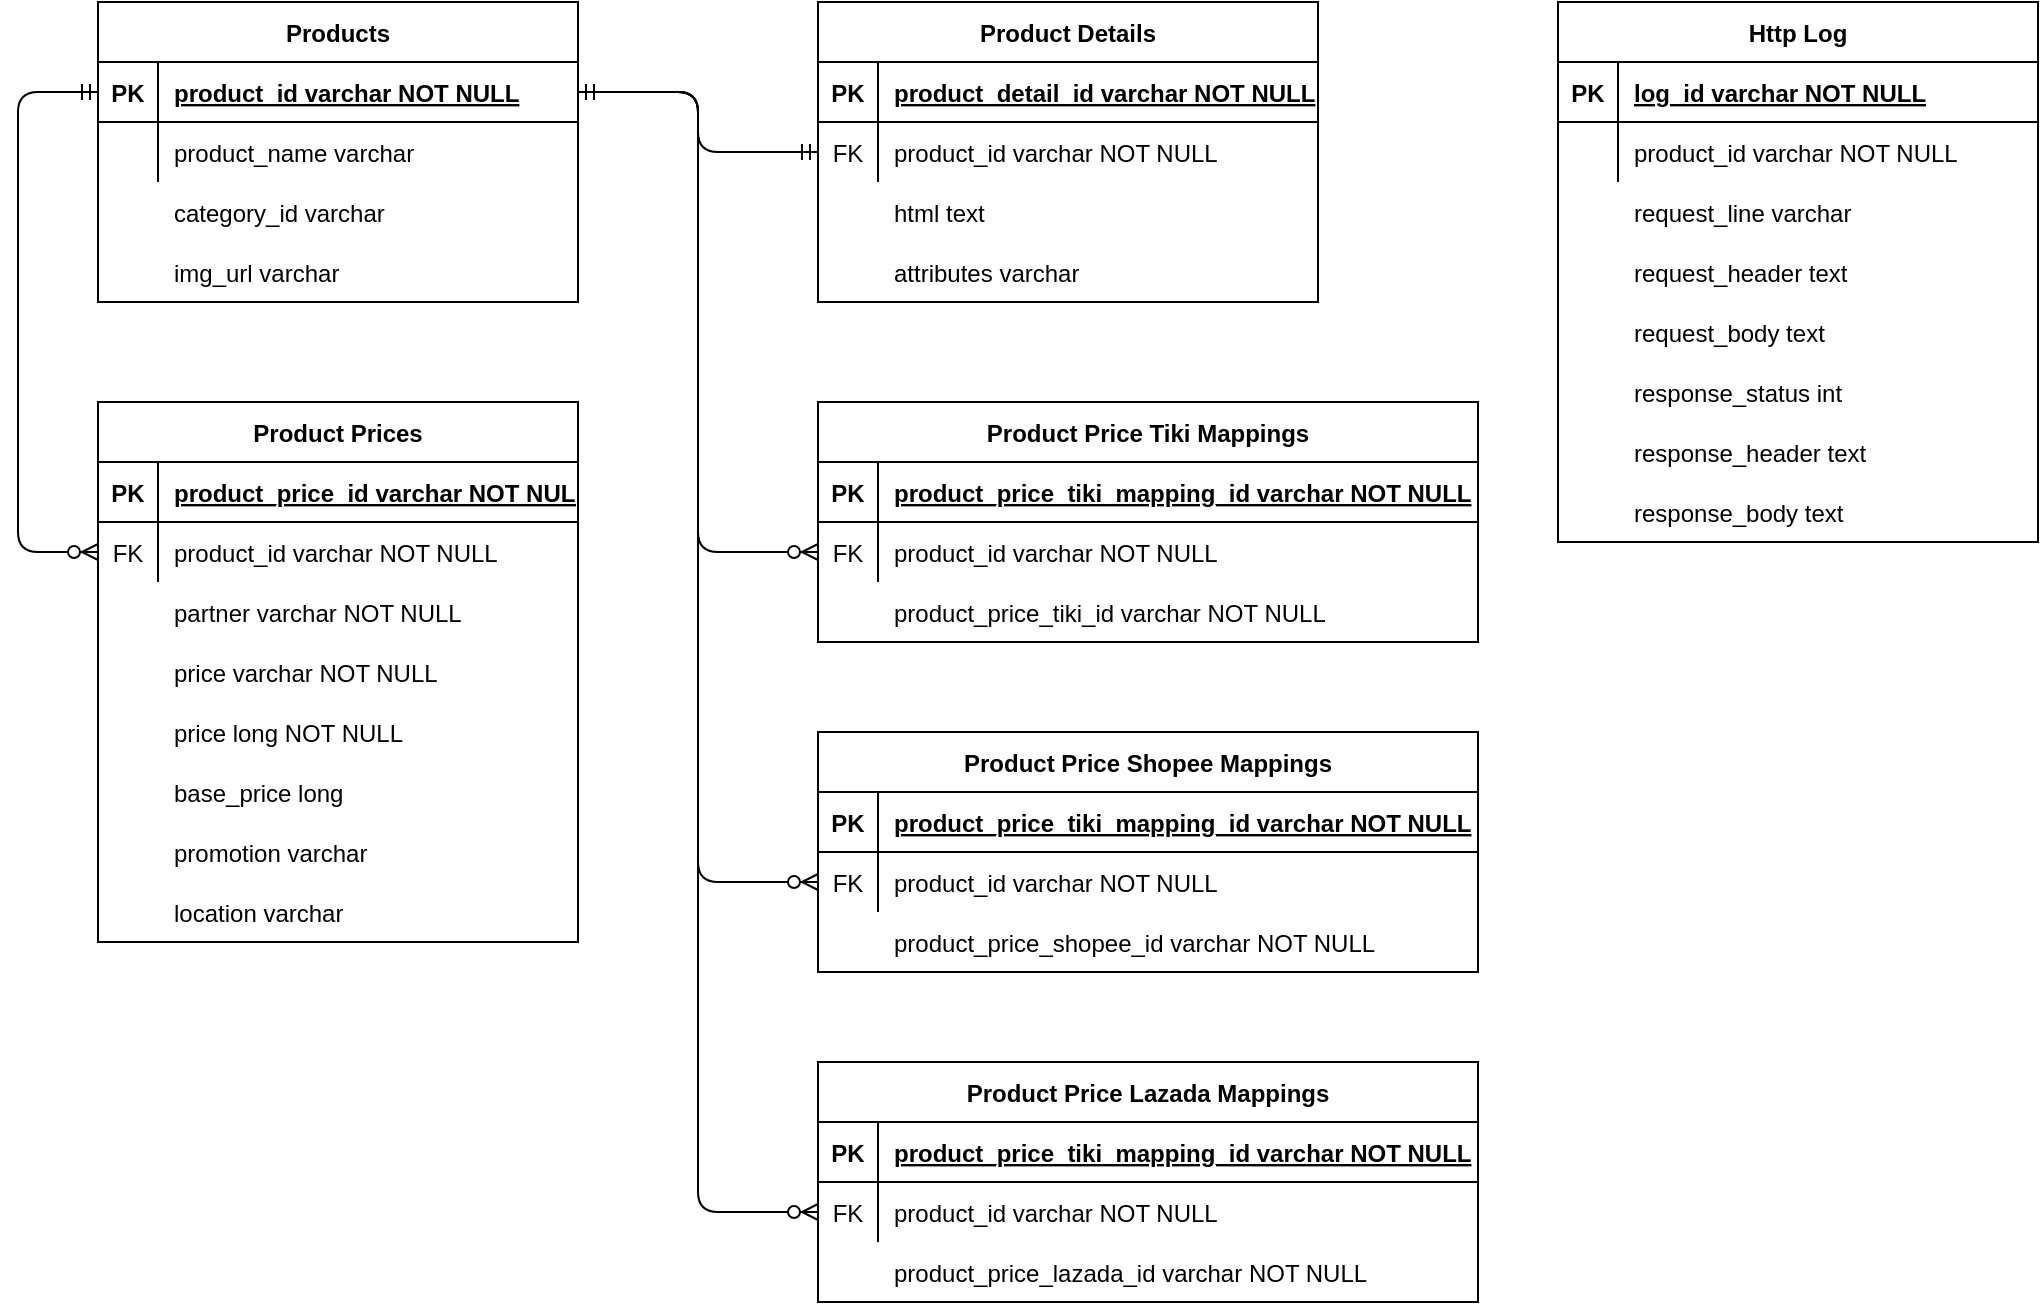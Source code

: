 <mxfile version="14.6.6" type="github">
  <diagram id="R2lEEEUBdFMjLlhIrx00" name="Page-1">
    <mxGraphModel dx="1422" dy="794" grid="1" gridSize="10" guides="1" tooltips="1" connect="1" arrows="1" fold="1" page="1" pageScale="1" pageWidth="850" pageHeight="1100" math="0" shadow="0" extFonts="Permanent Marker^https://fonts.googleapis.com/css?family=Permanent+Marker">
      <root>
        <mxCell id="0" />
        <mxCell id="1" parent="0" />
        <mxCell id="C-vyLk0tnHw3VtMMgP7b-23" value="Products" style="shape=table;startSize=30;container=1;collapsible=1;childLayout=tableLayout;fixedRows=1;rowLines=0;fontStyle=1;align=center;resizeLast=1;" parent="1" vertex="1">
          <mxGeometry x="120" y="120" width="240" height="150" as="geometry" />
        </mxCell>
        <mxCell id="C-vyLk0tnHw3VtMMgP7b-24" value="" style="shape=partialRectangle;collapsible=0;dropTarget=0;pointerEvents=0;fillColor=none;points=[[0,0.5],[1,0.5]];portConstraint=eastwest;top=0;left=0;right=0;bottom=1;" parent="C-vyLk0tnHw3VtMMgP7b-23" vertex="1">
          <mxGeometry y="30" width="240" height="30" as="geometry" />
        </mxCell>
        <mxCell id="C-vyLk0tnHw3VtMMgP7b-25" value="PK" style="shape=partialRectangle;overflow=hidden;connectable=0;fillColor=none;top=0;left=0;bottom=0;right=0;fontStyle=1;" parent="C-vyLk0tnHw3VtMMgP7b-24" vertex="1">
          <mxGeometry width="30" height="30" as="geometry" />
        </mxCell>
        <mxCell id="C-vyLk0tnHw3VtMMgP7b-26" value="product_id varchar NOT NULL " style="shape=partialRectangle;overflow=hidden;connectable=0;fillColor=none;top=0;left=0;bottom=0;right=0;align=left;spacingLeft=6;fontStyle=5;" parent="C-vyLk0tnHw3VtMMgP7b-24" vertex="1">
          <mxGeometry x="30" width="210" height="30" as="geometry" />
        </mxCell>
        <mxCell id="C-vyLk0tnHw3VtMMgP7b-27" value="" style="shape=partialRectangle;collapsible=0;dropTarget=0;pointerEvents=0;fillColor=none;points=[[0,0.5],[1,0.5]];portConstraint=eastwest;top=0;left=0;right=0;bottom=0;" parent="C-vyLk0tnHw3VtMMgP7b-23" vertex="1">
          <mxGeometry y="60" width="240" height="30" as="geometry" />
        </mxCell>
        <mxCell id="C-vyLk0tnHw3VtMMgP7b-28" value="" style="shape=partialRectangle;overflow=hidden;connectable=0;fillColor=none;top=0;left=0;bottom=0;right=0;" parent="C-vyLk0tnHw3VtMMgP7b-27" vertex="1">
          <mxGeometry width="30" height="30" as="geometry" />
        </mxCell>
        <mxCell id="C-vyLk0tnHw3VtMMgP7b-29" value="product_name varchar" style="shape=partialRectangle;overflow=hidden;connectable=0;fillColor=none;top=0;left=0;bottom=0;right=0;align=left;spacingLeft=6;" parent="C-vyLk0tnHw3VtMMgP7b-27" vertex="1">
          <mxGeometry x="30" width="210" height="30" as="geometry" />
        </mxCell>
        <mxCell id="DE8FfGPRgYdupKu9x15m-8" value="category_id varchar" style="shape=partialRectangle;overflow=hidden;connectable=0;fillColor=none;top=0;left=0;bottom=0;right=0;align=left;spacingLeft=6;" parent="1" vertex="1">
          <mxGeometry x="150" y="210" width="220" height="30" as="geometry" />
        </mxCell>
        <mxCell id="DE8FfGPRgYdupKu9x15m-9" value="img_url varchar" style="shape=partialRectangle;overflow=hidden;connectable=0;fillColor=none;top=0;left=0;bottom=0;right=0;align=left;spacingLeft=6;" parent="1" vertex="1">
          <mxGeometry x="150" y="240" width="220" height="30" as="geometry" />
        </mxCell>
        <mxCell id="DE8FfGPRgYdupKu9x15m-10" value="Product Details" style="shape=table;startSize=30;container=1;collapsible=1;childLayout=tableLayout;fixedRows=1;rowLines=0;fontStyle=1;align=center;resizeLast=1;" parent="1" vertex="1">
          <mxGeometry x="480" y="120" width="250" height="150" as="geometry" />
        </mxCell>
        <mxCell id="DE8FfGPRgYdupKu9x15m-11" value="" style="shape=partialRectangle;collapsible=0;dropTarget=0;pointerEvents=0;fillColor=none;points=[[0,0.5],[1,0.5]];portConstraint=eastwest;top=0;left=0;right=0;bottom=1;" parent="DE8FfGPRgYdupKu9x15m-10" vertex="1">
          <mxGeometry y="30" width="250" height="30" as="geometry" />
        </mxCell>
        <mxCell id="DE8FfGPRgYdupKu9x15m-12" value="PK" style="shape=partialRectangle;overflow=hidden;connectable=0;fillColor=none;top=0;left=0;bottom=0;right=0;fontStyle=1;" parent="DE8FfGPRgYdupKu9x15m-11" vertex="1">
          <mxGeometry width="30" height="30" as="geometry" />
        </mxCell>
        <mxCell id="DE8FfGPRgYdupKu9x15m-13" value="product_detail_id varchar NOT NULL" style="shape=partialRectangle;overflow=hidden;connectable=0;fillColor=none;top=0;left=0;bottom=0;right=0;align=left;spacingLeft=6;fontStyle=5;" parent="DE8FfGPRgYdupKu9x15m-11" vertex="1">
          <mxGeometry x="30" width="220" height="30" as="geometry" />
        </mxCell>
        <mxCell id="DE8FfGPRgYdupKu9x15m-14" value="" style="shape=partialRectangle;collapsible=0;dropTarget=0;pointerEvents=0;fillColor=none;points=[[0,0.5],[1,0.5]];portConstraint=eastwest;top=0;left=0;right=0;bottom=0;" parent="DE8FfGPRgYdupKu9x15m-10" vertex="1">
          <mxGeometry y="60" width="250" height="30" as="geometry" />
        </mxCell>
        <mxCell id="DE8FfGPRgYdupKu9x15m-15" value="FK" style="shape=partialRectangle;overflow=hidden;connectable=0;fillColor=none;top=0;left=0;bottom=0;right=0;" parent="DE8FfGPRgYdupKu9x15m-14" vertex="1">
          <mxGeometry width="30" height="30" as="geometry" />
        </mxCell>
        <mxCell id="DE8FfGPRgYdupKu9x15m-16" value="" style="shape=partialRectangle;overflow=hidden;connectable=0;fillColor=none;top=0;left=0;bottom=0;right=0;align=left;spacingLeft=6;" parent="DE8FfGPRgYdupKu9x15m-14" vertex="1">
          <mxGeometry x="30" width="220" height="30" as="geometry" />
        </mxCell>
        <mxCell id="DE8FfGPRgYdupKu9x15m-17" value="attributes varchar" style="shape=partialRectangle;overflow=hidden;connectable=0;fillColor=none;top=0;left=0;bottom=0;right=0;align=left;spacingLeft=6;" parent="1" vertex="1">
          <mxGeometry x="510" y="240" width="220" height="30" as="geometry" />
        </mxCell>
        <mxCell id="DE8FfGPRgYdupKu9x15m-20" value="" style="edgeStyle=orthogonalEdgeStyle;fontSize=12;html=1;endArrow=ERmandOne;startArrow=ERmandOne;exitX=1;exitY=0.5;exitDx=0;exitDy=0;entryX=0;entryY=0.5;entryDx=0;entryDy=0;" parent="1" source="C-vyLk0tnHw3VtMMgP7b-24" target="DE8FfGPRgYdupKu9x15m-14" edge="1">
          <mxGeometry width="100" height="100" relative="1" as="geometry">
            <mxPoint x="360" y="140" as="sourcePoint" />
            <mxPoint x="410" y="220" as="targetPoint" />
          </mxGeometry>
        </mxCell>
        <mxCell id="DE8FfGPRgYdupKu9x15m-21" value="Product Prices" style="shape=table;startSize=30;container=1;collapsible=1;childLayout=tableLayout;fixedRows=1;rowLines=0;fontStyle=1;align=center;resizeLast=1;" parent="1" vertex="1">
          <mxGeometry x="120" y="320" width="240" height="270" as="geometry" />
        </mxCell>
        <mxCell id="DE8FfGPRgYdupKu9x15m-22" value="" style="shape=partialRectangle;collapsible=0;dropTarget=0;pointerEvents=0;fillColor=none;points=[[0,0.5],[1,0.5]];portConstraint=eastwest;top=0;left=0;right=0;bottom=1;" parent="DE8FfGPRgYdupKu9x15m-21" vertex="1">
          <mxGeometry y="30" width="240" height="30" as="geometry" />
        </mxCell>
        <mxCell id="DE8FfGPRgYdupKu9x15m-23" value="PK" style="shape=partialRectangle;overflow=hidden;connectable=0;fillColor=none;top=0;left=0;bottom=0;right=0;fontStyle=1;" parent="DE8FfGPRgYdupKu9x15m-22" vertex="1">
          <mxGeometry width="30" height="30" as="geometry" />
        </mxCell>
        <mxCell id="DE8FfGPRgYdupKu9x15m-24" value="product_price_id varchar NOT NULL " style="shape=partialRectangle;overflow=hidden;connectable=0;fillColor=none;top=0;left=0;bottom=0;right=0;align=left;spacingLeft=6;fontStyle=5;" parent="DE8FfGPRgYdupKu9x15m-22" vertex="1">
          <mxGeometry x="30" width="210" height="30" as="geometry" />
        </mxCell>
        <mxCell id="DE8FfGPRgYdupKu9x15m-25" value="" style="shape=partialRectangle;collapsible=0;dropTarget=0;pointerEvents=0;fillColor=none;points=[[0,0.5],[1,0.5]];portConstraint=eastwest;top=0;left=0;right=0;bottom=0;" parent="DE8FfGPRgYdupKu9x15m-21" vertex="1">
          <mxGeometry y="60" width="240" height="30" as="geometry" />
        </mxCell>
        <mxCell id="DE8FfGPRgYdupKu9x15m-26" value="FK" style="shape=partialRectangle;overflow=hidden;connectable=0;fillColor=none;top=0;left=0;bottom=0;right=0;" parent="DE8FfGPRgYdupKu9x15m-25" vertex="1">
          <mxGeometry width="30" height="30" as="geometry" />
        </mxCell>
        <mxCell id="DE8FfGPRgYdupKu9x15m-27" value="product_id varchar NOT NULL" style="shape=partialRectangle;overflow=hidden;connectable=0;fillColor=none;top=0;left=0;bottom=0;right=0;align=left;spacingLeft=6;" parent="DE8FfGPRgYdupKu9x15m-25" vertex="1">
          <mxGeometry x="30" width="210" height="30" as="geometry" />
        </mxCell>
        <mxCell id="DE8FfGPRgYdupKu9x15m-30" value="partner varchar NOT NULL" style="shape=partialRectangle;overflow=hidden;connectable=0;fillColor=none;top=0;left=0;bottom=0;right=0;align=left;spacingLeft=6;" parent="1" vertex="1">
          <mxGeometry x="150" y="410" width="220" height="30" as="geometry" />
        </mxCell>
        <mxCell id="DE8FfGPRgYdupKu9x15m-31" value="price long NOT NULL" style="shape=partialRectangle;overflow=hidden;connectable=0;fillColor=none;top=0;left=0;bottom=0;right=0;align=left;spacingLeft=6;" parent="1" vertex="1">
          <mxGeometry x="150" y="470" width="220" height="30" as="geometry" />
        </mxCell>
        <mxCell id="DE8FfGPRgYdupKu9x15m-32" value="base_price long" style="shape=partialRectangle;overflow=hidden;connectable=0;fillColor=none;top=0;left=0;bottom=0;right=0;align=left;spacingLeft=6;" parent="1" vertex="1">
          <mxGeometry x="150" y="500" width="220" height="30" as="geometry" />
        </mxCell>
        <mxCell id="DE8FfGPRgYdupKu9x15m-33" value="promotion varchar" style="shape=partialRectangle;overflow=hidden;connectable=0;fillColor=none;top=0;left=0;bottom=0;right=0;align=left;spacingLeft=6;" parent="1" vertex="1">
          <mxGeometry x="150" y="530" width="220" height="30" as="geometry" />
        </mxCell>
        <mxCell id="DE8FfGPRgYdupKu9x15m-34" value="price varchar NOT NULL" style="shape=partialRectangle;overflow=hidden;connectable=0;fillColor=none;top=0;left=0;bottom=0;right=0;align=left;spacingLeft=6;" parent="1" vertex="1">
          <mxGeometry x="150" y="440" width="220" height="30" as="geometry" />
        </mxCell>
        <mxCell id="DE8FfGPRgYdupKu9x15m-35" value="location varchar" style="shape=partialRectangle;overflow=hidden;connectable=0;fillColor=none;top=0;left=0;bottom=0;right=0;align=left;spacingLeft=6;" parent="1" vertex="1">
          <mxGeometry x="150" y="560" width="220" height="30" as="geometry" />
        </mxCell>
        <mxCell id="DE8FfGPRgYdupKu9x15m-36" value="product_id varchar NOT NULL" style="shape=partialRectangle;overflow=hidden;connectable=0;fillColor=none;top=0;left=0;bottom=0;right=0;align=left;spacingLeft=6;" parent="1" vertex="1">
          <mxGeometry x="510" y="180" width="220" height="30" as="geometry" />
        </mxCell>
        <mxCell id="DE8FfGPRgYdupKu9x15m-37" value="html text" style="shape=partialRectangle;overflow=hidden;connectable=0;fillColor=none;top=0;left=0;bottom=0;right=0;align=left;spacingLeft=6;" parent="1" vertex="1">
          <mxGeometry x="510" y="210" width="220" height="30" as="geometry" />
        </mxCell>
        <mxCell id="DE8FfGPRgYdupKu9x15m-38" value="" style="fontSize=12;html=1;endArrow=ERzeroToMany;startArrow=ERmandOne;entryX=0;entryY=0.5;entryDx=0;entryDy=0;exitX=0;exitY=0.5;exitDx=0;exitDy=0;edgeStyle=orthogonalEdgeStyle;" parent="1" source="C-vyLk0tnHw3VtMMgP7b-24" target="DE8FfGPRgYdupKu9x15m-25" edge="1">
          <mxGeometry width="100" height="100" relative="1" as="geometry">
            <mxPoint x="30" y="430" as="sourcePoint" />
            <mxPoint x="90" y="210" as="targetPoint" />
            <Array as="points">
              <mxPoint x="80" y="165" />
              <mxPoint x="80" y="395" />
            </Array>
          </mxGeometry>
        </mxCell>
        <mxCell id="DE8FfGPRgYdupKu9x15m-46" value="Product Price Tiki Mappings" style="shape=table;startSize=30;container=1;collapsible=1;childLayout=tableLayout;fixedRows=1;rowLines=0;fontStyle=1;align=center;resizeLast=1;" parent="1" vertex="1">
          <mxGeometry x="480" y="320" width="330" height="120" as="geometry" />
        </mxCell>
        <mxCell id="DE8FfGPRgYdupKu9x15m-47" value="" style="shape=partialRectangle;collapsible=0;dropTarget=0;pointerEvents=0;fillColor=none;points=[[0,0.5],[1,0.5]];portConstraint=eastwest;top=0;left=0;right=0;bottom=1;" parent="DE8FfGPRgYdupKu9x15m-46" vertex="1">
          <mxGeometry y="30" width="330" height="30" as="geometry" />
        </mxCell>
        <mxCell id="DE8FfGPRgYdupKu9x15m-48" value="PK" style="shape=partialRectangle;overflow=hidden;connectable=0;fillColor=none;top=0;left=0;bottom=0;right=0;fontStyle=1;" parent="DE8FfGPRgYdupKu9x15m-47" vertex="1">
          <mxGeometry width="30" height="30" as="geometry" />
        </mxCell>
        <mxCell id="DE8FfGPRgYdupKu9x15m-49" value="product_price_tiki_mapping_id varchar NOT NULL " style="shape=partialRectangle;overflow=hidden;connectable=0;fillColor=none;top=0;left=0;bottom=0;right=0;align=left;spacingLeft=6;fontStyle=5;" parent="DE8FfGPRgYdupKu9x15m-47" vertex="1">
          <mxGeometry x="30" width="300" height="30" as="geometry" />
        </mxCell>
        <mxCell id="DE8FfGPRgYdupKu9x15m-50" value="" style="shape=partialRectangle;collapsible=0;dropTarget=0;pointerEvents=0;fillColor=none;points=[[0,0.5],[1,0.5]];portConstraint=eastwest;top=0;left=0;right=0;bottom=0;" parent="DE8FfGPRgYdupKu9x15m-46" vertex="1">
          <mxGeometry y="60" width="330" height="30" as="geometry" />
        </mxCell>
        <mxCell id="DE8FfGPRgYdupKu9x15m-51" value="FK" style="shape=partialRectangle;overflow=hidden;connectable=0;fillColor=none;top=0;left=0;bottom=0;right=0;" parent="DE8FfGPRgYdupKu9x15m-50" vertex="1">
          <mxGeometry width="30" height="30" as="geometry" />
        </mxCell>
        <mxCell id="DE8FfGPRgYdupKu9x15m-52" value="product_id varchar NOT NULL" style="shape=partialRectangle;overflow=hidden;connectable=0;fillColor=none;top=0;left=0;bottom=0;right=0;align=left;spacingLeft=6;" parent="DE8FfGPRgYdupKu9x15m-50" vertex="1">
          <mxGeometry x="30" width="300" height="30" as="geometry" />
        </mxCell>
        <mxCell id="DE8FfGPRgYdupKu9x15m-53" value="product_price_tiki_id varchar NOT NULL" style="shape=partialRectangle;overflow=hidden;connectable=0;fillColor=none;top=0;left=0;bottom=0;right=0;align=left;spacingLeft=6;" parent="1" vertex="1">
          <mxGeometry x="510" y="410" width="300" height="30" as="geometry" />
        </mxCell>
        <mxCell id="DE8FfGPRgYdupKu9x15m-56" value="" style="edgeStyle=orthogonalEdgeStyle;fontSize=12;html=1;endArrow=ERzeroToMany;startArrow=ERmandOne;entryX=0;entryY=0.5;entryDx=0;entryDy=0;exitX=1;exitY=0.5;exitDx=0;exitDy=0;" parent="1" source="C-vyLk0tnHw3VtMMgP7b-24" target="DE8FfGPRgYdupKu9x15m-50" edge="1">
          <mxGeometry width="100" height="100" relative="1" as="geometry">
            <mxPoint x="360" y="380" as="sourcePoint" />
            <mxPoint x="460" y="280" as="targetPoint" />
          </mxGeometry>
        </mxCell>
        <mxCell id="DE8FfGPRgYdupKu9x15m-57" value="Product Price Shopee Mappings" style="shape=table;startSize=30;container=1;collapsible=1;childLayout=tableLayout;fixedRows=1;rowLines=0;fontStyle=1;align=center;resizeLast=1;" parent="1" vertex="1">
          <mxGeometry x="480" y="485" width="330" height="120" as="geometry" />
        </mxCell>
        <mxCell id="DE8FfGPRgYdupKu9x15m-58" value="" style="shape=partialRectangle;collapsible=0;dropTarget=0;pointerEvents=0;fillColor=none;points=[[0,0.5],[1,0.5]];portConstraint=eastwest;top=0;left=0;right=0;bottom=1;" parent="DE8FfGPRgYdupKu9x15m-57" vertex="1">
          <mxGeometry y="30" width="330" height="30" as="geometry" />
        </mxCell>
        <mxCell id="DE8FfGPRgYdupKu9x15m-59" value="PK" style="shape=partialRectangle;overflow=hidden;connectable=0;fillColor=none;top=0;left=0;bottom=0;right=0;fontStyle=1;" parent="DE8FfGPRgYdupKu9x15m-58" vertex="1">
          <mxGeometry width="30" height="30" as="geometry" />
        </mxCell>
        <mxCell id="DE8FfGPRgYdupKu9x15m-60" value="product_price_tiki_mapping_id varchar NOT NULL " style="shape=partialRectangle;overflow=hidden;connectable=0;fillColor=none;top=0;left=0;bottom=0;right=0;align=left;spacingLeft=6;fontStyle=5;" parent="DE8FfGPRgYdupKu9x15m-58" vertex="1">
          <mxGeometry x="30" width="300" height="30" as="geometry" />
        </mxCell>
        <mxCell id="DE8FfGPRgYdupKu9x15m-61" value="" style="shape=partialRectangle;collapsible=0;dropTarget=0;pointerEvents=0;fillColor=none;points=[[0,0.5],[1,0.5]];portConstraint=eastwest;top=0;left=0;right=0;bottom=0;" parent="DE8FfGPRgYdupKu9x15m-57" vertex="1">
          <mxGeometry y="60" width="330" height="30" as="geometry" />
        </mxCell>
        <mxCell id="DE8FfGPRgYdupKu9x15m-62" value="FK" style="shape=partialRectangle;overflow=hidden;connectable=0;fillColor=none;top=0;left=0;bottom=0;right=0;" parent="DE8FfGPRgYdupKu9x15m-61" vertex="1">
          <mxGeometry width="30" height="30" as="geometry" />
        </mxCell>
        <mxCell id="DE8FfGPRgYdupKu9x15m-63" value="product_id varchar NOT NULL" style="shape=partialRectangle;overflow=hidden;connectable=0;fillColor=none;top=0;left=0;bottom=0;right=0;align=left;spacingLeft=6;" parent="DE8FfGPRgYdupKu9x15m-61" vertex="1">
          <mxGeometry x="30" width="300" height="30" as="geometry" />
        </mxCell>
        <mxCell id="DE8FfGPRgYdupKu9x15m-64" value="Product Price Lazada Mappings" style="shape=table;startSize=30;container=1;collapsible=1;childLayout=tableLayout;fixedRows=1;rowLines=0;fontStyle=1;align=center;resizeLast=1;" parent="1" vertex="1">
          <mxGeometry x="480" y="650" width="330" height="120" as="geometry" />
        </mxCell>
        <mxCell id="DE8FfGPRgYdupKu9x15m-65" value="" style="shape=partialRectangle;collapsible=0;dropTarget=0;pointerEvents=0;fillColor=none;points=[[0,0.5],[1,0.5]];portConstraint=eastwest;top=0;left=0;right=0;bottom=1;" parent="DE8FfGPRgYdupKu9x15m-64" vertex="1">
          <mxGeometry y="30" width="330" height="30" as="geometry" />
        </mxCell>
        <mxCell id="DE8FfGPRgYdupKu9x15m-66" value="PK" style="shape=partialRectangle;overflow=hidden;connectable=0;fillColor=none;top=0;left=0;bottom=0;right=0;fontStyle=1;" parent="DE8FfGPRgYdupKu9x15m-65" vertex="1">
          <mxGeometry width="30" height="30" as="geometry" />
        </mxCell>
        <mxCell id="DE8FfGPRgYdupKu9x15m-67" value="product_price_tiki_mapping_id varchar NOT NULL " style="shape=partialRectangle;overflow=hidden;connectable=0;fillColor=none;top=0;left=0;bottom=0;right=0;align=left;spacingLeft=6;fontStyle=5;" parent="DE8FfGPRgYdupKu9x15m-65" vertex="1">
          <mxGeometry x="30" width="300" height="30" as="geometry" />
        </mxCell>
        <mxCell id="DE8FfGPRgYdupKu9x15m-68" value="" style="shape=partialRectangle;collapsible=0;dropTarget=0;pointerEvents=0;fillColor=none;points=[[0,0.5],[1,0.5]];portConstraint=eastwest;top=0;left=0;right=0;bottom=0;" parent="DE8FfGPRgYdupKu9x15m-64" vertex="1">
          <mxGeometry y="60" width="330" height="30" as="geometry" />
        </mxCell>
        <mxCell id="DE8FfGPRgYdupKu9x15m-69" value="FK" style="shape=partialRectangle;overflow=hidden;connectable=0;fillColor=none;top=0;left=0;bottom=0;right=0;" parent="DE8FfGPRgYdupKu9x15m-68" vertex="1">
          <mxGeometry width="30" height="30" as="geometry" />
        </mxCell>
        <mxCell id="DE8FfGPRgYdupKu9x15m-70" value="product_id varchar NOT NULL" style="shape=partialRectangle;overflow=hidden;connectable=0;fillColor=none;top=0;left=0;bottom=0;right=0;align=left;spacingLeft=6;" parent="DE8FfGPRgYdupKu9x15m-68" vertex="1">
          <mxGeometry x="30" width="300" height="30" as="geometry" />
        </mxCell>
        <mxCell id="DE8FfGPRgYdupKu9x15m-71" value="" style="edgeStyle=orthogonalEdgeStyle;fontSize=12;html=1;endArrow=ERzeroToMany;startArrow=ERmandOne;entryX=0;entryY=0.5;entryDx=0;entryDy=0;exitX=1;exitY=0.5;exitDx=0;exitDy=0;" parent="1" source="C-vyLk0tnHw3VtMMgP7b-24" target="DE8FfGPRgYdupKu9x15m-61" edge="1">
          <mxGeometry width="100" height="100" relative="1" as="geometry">
            <mxPoint x="320" y="230" as="sourcePoint" />
            <mxPoint x="390" y="500" as="targetPoint" />
          </mxGeometry>
        </mxCell>
        <mxCell id="DE8FfGPRgYdupKu9x15m-72" value="" style="edgeStyle=orthogonalEdgeStyle;fontSize=12;html=1;endArrow=ERzeroToMany;startArrow=ERmandOne;entryX=0;entryY=0.5;entryDx=0;entryDy=0;exitX=1;exitY=0.5;exitDx=0;exitDy=0;" parent="1" source="C-vyLk0tnHw3VtMMgP7b-24" target="DE8FfGPRgYdupKu9x15m-68" edge="1">
          <mxGeometry width="100" height="100" relative="1" as="geometry">
            <mxPoint x="390" y="185" as="sourcePoint" />
            <mxPoint x="460" y="455" as="targetPoint" />
          </mxGeometry>
        </mxCell>
        <mxCell id="DE8FfGPRgYdupKu9x15m-74" value="product_price_shopee_id varchar NOT NULL" style="shape=partialRectangle;overflow=hidden;connectable=0;fillColor=none;top=0;left=0;bottom=0;right=0;align=left;spacingLeft=6;" parent="1" vertex="1">
          <mxGeometry x="510" y="575" width="300" height="30" as="geometry" />
        </mxCell>
        <mxCell id="DE8FfGPRgYdupKu9x15m-75" value="product_price_lazada_id varchar NOT NULL" style="shape=partialRectangle;overflow=hidden;connectable=0;fillColor=none;top=0;left=0;bottom=0;right=0;align=left;spacingLeft=6;" parent="1" vertex="1">
          <mxGeometry x="510" y="740" width="300" height="30" as="geometry" />
        </mxCell>
        <mxCell id="MZhvFy97BqWRqy6QKn_z-1" value="Http Log" style="shape=table;startSize=30;container=1;collapsible=1;childLayout=tableLayout;fixedRows=1;rowLines=0;fontStyle=1;align=center;resizeLast=1;" parent="1" vertex="1">
          <mxGeometry x="850" y="120" width="240" height="270" as="geometry" />
        </mxCell>
        <mxCell id="MZhvFy97BqWRqy6QKn_z-2" value="" style="shape=partialRectangle;collapsible=0;dropTarget=0;pointerEvents=0;fillColor=none;points=[[0,0.5],[1,0.5]];portConstraint=eastwest;top=0;left=0;right=0;bottom=1;" parent="MZhvFy97BqWRqy6QKn_z-1" vertex="1">
          <mxGeometry y="30" width="240" height="30" as="geometry" />
        </mxCell>
        <mxCell id="MZhvFy97BqWRqy6QKn_z-3" value="PK" style="shape=partialRectangle;overflow=hidden;connectable=0;fillColor=none;top=0;left=0;bottom=0;right=0;fontStyle=1;" parent="MZhvFy97BqWRqy6QKn_z-2" vertex="1">
          <mxGeometry width="30" height="30" as="geometry" />
        </mxCell>
        <mxCell id="MZhvFy97BqWRqy6QKn_z-4" value="log_id varchar NOT NULL " style="shape=partialRectangle;overflow=hidden;connectable=0;fillColor=none;top=0;left=0;bottom=0;right=0;align=left;spacingLeft=6;fontStyle=5;" parent="MZhvFy97BqWRqy6QKn_z-2" vertex="1">
          <mxGeometry x="30" width="210" height="30" as="geometry" />
        </mxCell>
        <mxCell id="MZhvFy97BqWRqy6QKn_z-5" value="" style="shape=partialRectangle;collapsible=0;dropTarget=0;pointerEvents=0;fillColor=none;points=[[0,0.5],[1,0.5]];portConstraint=eastwest;top=0;left=0;right=0;bottom=0;" parent="MZhvFy97BqWRqy6QKn_z-1" vertex="1">
          <mxGeometry y="60" width="240" height="30" as="geometry" />
        </mxCell>
        <mxCell id="MZhvFy97BqWRqy6QKn_z-6" value="" style="shape=partialRectangle;overflow=hidden;connectable=0;fillColor=none;top=0;left=0;bottom=0;right=0;" parent="MZhvFy97BqWRqy6QKn_z-5" vertex="1">
          <mxGeometry width="30" height="30" as="geometry" />
        </mxCell>
        <mxCell id="MZhvFy97BqWRqy6QKn_z-7" value="product_id varchar NOT NULL" style="shape=partialRectangle;overflow=hidden;connectable=0;fillColor=none;top=0;left=0;bottom=0;right=0;align=left;spacingLeft=6;" parent="MZhvFy97BqWRqy6QKn_z-5" vertex="1">
          <mxGeometry x="30" width="210" height="30" as="geometry" />
        </mxCell>
        <mxCell id="MZhvFy97BqWRqy6QKn_z-8" value="request_line varchar" style="shape=partialRectangle;overflow=hidden;connectable=0;fillColor=none;top=0;left=0;bottom=0;right=0;align=left;spacingLeft=6;" parent="1" vertex="1">
          <mxGeometry x="880" y="210" width="210" height="30" as="geometry" />
        </mxCell>
        <mxCell id="MZhvFy97BqWRqy6QKn_z-9" value="request_body text" style="shape=partialRectangle;overflow=hidden;connectable=0;fillColor=none;top=0;left=0;bottom=0;right=0;align=left;spacingLeft=6;" parent="1" vertex="1">
          <mxGeometry x="880" y="270" width="210" height="30" as="geometry" />
        </mxCell>
        <mxCell id="MZhvFy97BqWRqy6QKn_z-10" value="response_body text" style="shape=partialRectangle;overflow=hidden;connectable=0;fillColor=none;top=0;left=0;bottom=0;right=0;align=left;spacingLeft=6;" parent="1" vertex="1">
          <mxGeometry x="880" y="360" width="210" height="30" as="geometry" />
        </mxCell>
        <mxCell id="MZhvFy97BqWRqy6QKn_z-11" value="response_status int" style="shape=partialRectangle;overflow=hidden;connectable=0;fillColor=none;top=0;left=0;bottom=0;right=0;align=left;spacingLeft=6;" parent="1" vertex="1">
          <mxGeometry x="880" y="300" width="210" height="30" as="geometry" />
        </mxCell>
        <mxCell id="MZhvFy97BqWRqy6QKn_z-12" value="request_header text" style="shape=partialRectangle;overflow=hidden;connectable=0;fillColor=none;top=0;left=0;bottom=0;right=0;align=left;spacingLeft=6;" parent="1" vertex="1">
          <mxGeometry x="880" y="240" width="210" height="30" as="geometry" />
        </mxCell>
        <mxCell id="MZhvFy97BqWRqy6QKn_z-13" value="response_header text" style="shape=partialRectangle;overflow=hidden;connectable=0;fillColor=none;top=0;left=0;bottom=0;right=0;align=left;spacingLeft=6;" parent="1" vertex="1">
          <mxGeometry x="880" y="330" width="210" height="30" as="geometry" />
        </mxCell>
      </root>
    </mxGraphModel>
  </diagram>
</mxfile>
